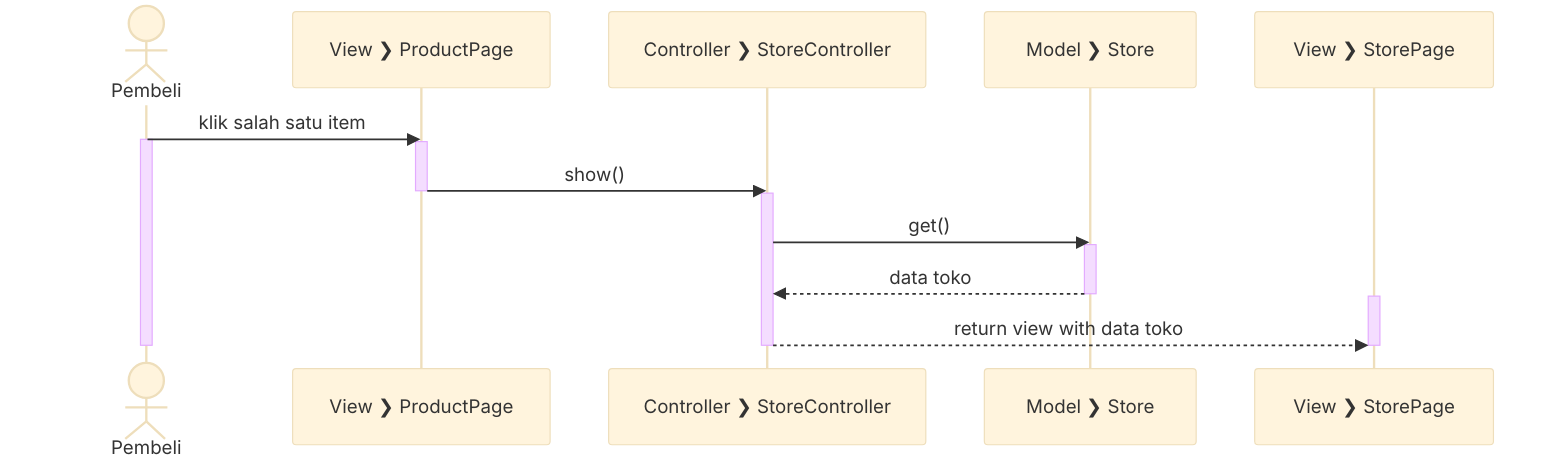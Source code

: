 %%{init: {'theme': 'base', 'themeVariables': { 'fontSize': '16px', 'fontFamily': 'Inter'}}}%%
sequenceDiagram
  actor Pembeli
  participant V_P as View #10095; ProductPage
  participant C_S as Controller #10095; StoreController
  participant M_S as Model #10095; Store
  participant V_S as View #10095; StorePage

  Pembeli->>V_P: klik salah satu item

  activate Pembeli
  activate V_P

  V_P->>C_S: show()

  deactivate V_P
  activate C_S

  C_S->>M_S: get()

  activate M_S

  M_S-->>C_S: data toko

  deactivate M_S

  activate V_S

  C_S-->>V_S: return view with data toko

  deactivate C_S
  deactivate V_S
  deactivate Pembeli
